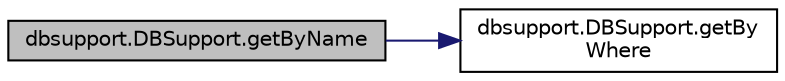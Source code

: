 digraph "dbsupport.DBSupport.getByName"
{
 // LATEX_PDF_SIZE
  edge [fontname="Helvetica",fontsize="10",labelfontname="Helvetica",labelfontsize="10"];
  node [fontname="Helvetica",fontsize="10",shape=record];
  rankdir="LR";
  Node1 [label="dbsupport.DBSupport.getByName",height=0.2,width=0.4,color="black", fillcolor="grey75", style="filled", fontcolor="black",tooltip=" "];
  Node1 -> Node2 [color="midnightblue",fontsize="10",style="solid",fontname="Helvetica"];
  Node2 [label="dbsupport.DBSupport.getBy\lWhere",height=0.2,width=0.4,color="black", fillcolor="white", style="filled",URL="$classdbsupport_1_1DBSupport.html#acbf54b36d9a7d2ff96e7a1d32198257f",tooltip=" "];
}
